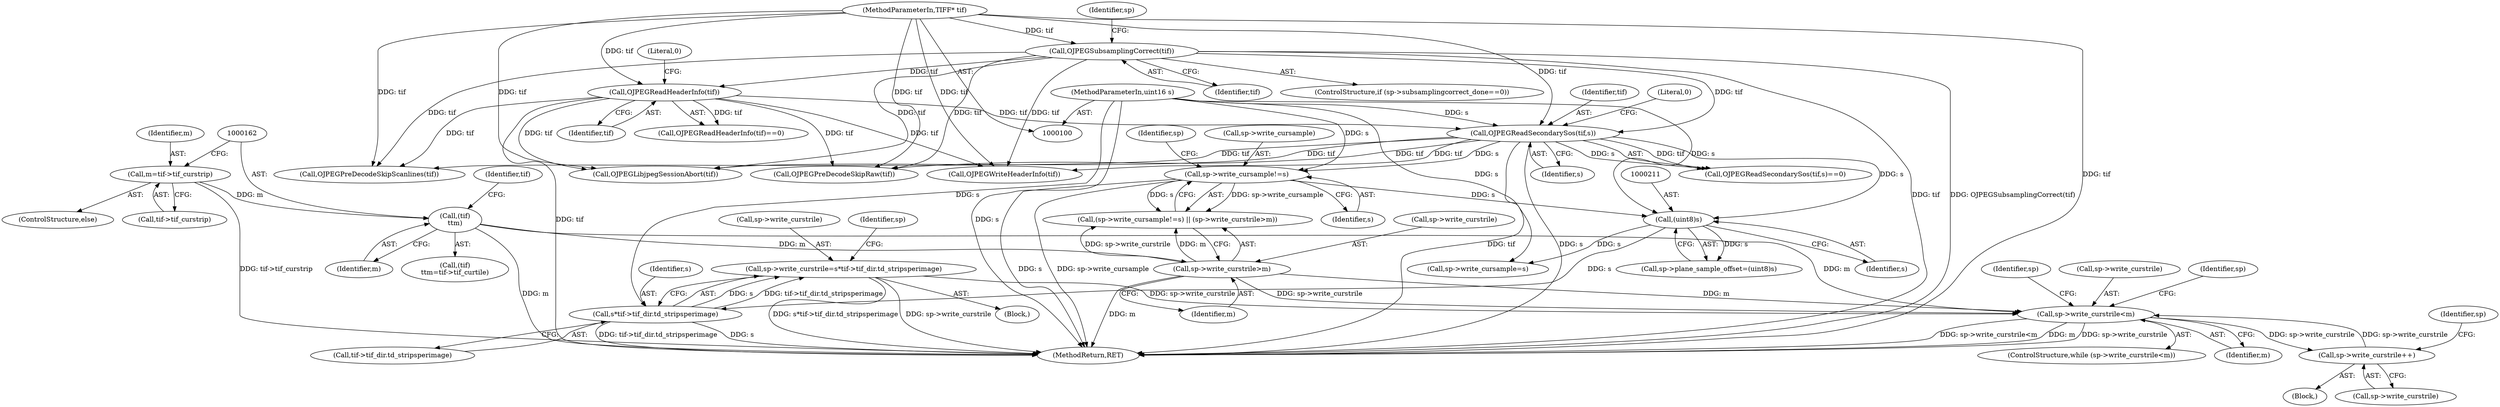 digraph "0_libtiff_43bc256d8ae44b92d2734a3c5bc73957a4d7c1ec_0@API" {
"1000319" [label="(Call,sp->write_curstrile<m)"];
"1000348" [label="(Call,sp->write_curstrile++)"];
"1000319" [label="(Call,sp->write_curstrile<m)"];
"1000218" [label="(Call,sp->write_curstrile=s*tif->tif_dir.td_stripsperimage)"];
"1000222" [label="(Call,s*tif->tif_dir.td_stripsperimage)"];
"1000102" [label="(MethodParameterIn,uint16 s)"];
"1000210" [label="(Call,(uint8)s)"];
"1000175" [label="(Call,sp->write_cursample!=s)"];
"1000148" [label="(Call,OJPEGReadSecondarySos(tif,s))"];
"1000130" [label="(Call,OJPEGReadHeaderInfo(tif))"];
"1000119" [label="(Call,OJPEGSubsamplingCorrect(tif))"];
"1000101" [label="(MethodParameterIn,TIFF* tif)"];
"1000180" [label="(Call,sp->write_curstrile>m)"];
"1000161" [label="(Call,(tif)\n\t\tm)"];
"1000155" [label="(Call,m=tif->tif_curstrip)"];
"1000223" [label="(Identifier,s)"];
"1000328" [label="(Identifier,sp)"];
"1000319" [label="(Call,sp->write_curstrile<m)"];
"1000212" [label="(Identifier,s)"];
"1000163" [label="(Identifier,m)"];
"1000224" [label="(Call,tif->tif_dir.td_stripsperimage)"];
"1000119" [label="(Call,OJPEGSubsamplingCorrect(tif))"];
"1000218" [label="(Call,sp->write_curstrile=s*tif->tif_dir.td_stripsperimage)"];
"1000155" [label="(Call,m=tif->tif_curstrip)"];
"1000321" [label="(Identifier,sp)"];
"1000323" [label="(Identifier,m)"];
"1000324" [label="(Block,)"];
"1000213" [label="(Call,sp->write_cursample=s)"];
"1000161" [label="(Call,(tif)\n\t\tm)"];
"1000120" [label="(Identifier,tif)"];
"1000132" [label="(Literal,0)"];
"1000318" [label="(ControlStructure,while (sp->write_curstrile<m))"];
"1000313" [label="(Call,OJPEGWriteHeaderInfo(tif))"];
"1000182" [label="(Identifier,sp)"];
"1000113" [label="(ControlStructure,if (sp->subsamplingcorrect_done==0))"];
"1000131" [label="(Identifier,tif)"];
"1000349" [label="(Call,sp->write_curstrile)"];
"1000149" [label="(Identifier,tif)"];
"1000206" [label="(Call,sp->plane_sample_offset=(uint8)s)"];
"1000130" [label="(Call,OJPEGReadHeaderInfo(tif))"];
"1000233" [label="(Identifier,sp)"];
"1000205" [label="(Block,)"];
"1000151" [label="(Literal,0)"];
"1000157" [label="(Call,tif->tif_curstrip)"];
"1000192" [label="(Call,OJPEGLibjpegSessionAbort(tif))"];
"1000179" [label="(Identifier,s)"];
"1000181" [label="(Call,sp->write_curstrile)"];
"1000124" [label="(Identifier,sp)"];
"1000174" [label="(Call,(sp->write_cursample!=s) || (sp->write_curstrile>m))"];
"1000160" [label="(Call,(tif)\n\t\tm=tif->tif_curtile)"];
"1000154" [label="(ControlStructure,else)"];
"1000150" [label="(Identifier,s)"];
"1000184" [label="(Identifier,m)"];
"1000147" [label="(Call,OJPEGReadSecondarySos(tif,s)==0)"];
"1000180" [label="(Call,sp->write_curstrile>m)"];
"1000101" [label="(MethodParameterIn,TIFF* tif)"];
"1000156" [label="(Identifier,m)"];
"1000334" [label="(Call,OJPEGPreDecodeSkipRaw(tif))"];
"1000219" [label="(Call,sp->write_curstrile)"];
"1000176" [label="(Call,sp->write_cursample)"];
"1000320" [label="(Call,sp->write_curstrile)"];
"1000148" [label="(Call,OJPEGReadSecondarySos(tif,s))"];
"1000343" [label="(Call,OJPEGPreDecodeSkipScanlines(tif))"];
"1000165" [label="(Identifier,tif)"];
"1000359" [label="(MethodReturn,RET)"];
"1000102" [label="(MethodParameterIn,uint16 s)"];
"1000175" [label="(Call,sp->write_cursample!=s)"];
"1000210" [label="(Call,(uint8)s)"];
"1000129" [label="(Call,OJPEGReadHeaderInfo(tif)==0)"];
"1000348" [label="(Call,sp->write_curstrile++)"];
"1000354" [label="(Identifier,sp)"];
"1000222" [label="(Call,s*tif->tif_dir.td_stripsperimage)"];
"1000319" -> "1000318"  [label="AST: "];
"1000319" -> "1000323"  [label="CFG: "];
"1000320" -> "1000319"  [label="AST: "];
"1000323" -> "1000319"  [label="AST: "];
"1000328" -> "1000319"  [label="CFG: "];
"1000354" -> "1000319"  [label="CFG: "];
"1000319" -> "1000359"  [label="DDG: sp->write_curstrile<m"];
"1000319" -> "1000359"  [label="DDG: m"];
"1000319" -> "1000359"  [label="DDG: sp->write_curstrile"];
"1000348" -> "1000319"  [label="DDG: sp->write_curstrile"];
"1000218" -> "1000319"  [label="DDG: sp->write_curstrile"];
"1000180" -> "1000319"  [label="DDG: sp->write_curstrile"];
"1000180" -> "1000319"  [label="DDG: m"];
"1000161" -> "1000319"  [label="DDG: m"];
"1000319" -> "1000348"  [label="DDG: sp->write_curstrile"];
"1000348" -> "1000324"  [label="AST: "];
"1000348" -> "1000349"  [label="CFG: "];
"1000349" -> "1000348"  [label="AST: "];
"1000321" -> "1000348"  [label="CFG: "];
"1000218" -> "1000205"  [label="AST: "];
"1000218" -> "1000222"  [label="CFG: "];
"1000219" -> "1000218"  [label="AST: "];
"1000222" -> "1000218"  [label="AST: "];
"1000233" -> "1000218"  [label="CFG: "];
"1000218" -> "1000359"  [label="DDG: sp->write_curstrile"];
"1000218" -> "1000359"  [label="DDG: s*tif->tif_dir.td_stripsperimage"];
"1000222" -> "1000218"  [label="DDG: s"];
"1000222" -> "1000218"  [label="DDG: tif->tif_dir.td_stripsperimage"];
"1000222" -> "1000224"  [label="CFG: "];
"1000223" -> "1000222"  [label="AST: "];
"1000224" -> "1000222"  [label="AST: "];
"1000222" -> "1000359"  [label="DDG: s"];
"1000222" -> "1000359"  [label="DDG: tif->tif_dir.td_stripsperimage"];
"1000102" -> "1000222"  [label="DDG: s"];
"1000210" -> "1000222"  [label="DDG: s"];
"1000102" -> "1000100"  [label="AST: "];
"1000102" -> "1000359"  [label="DDG: s"];
"1000102" -> "1000148"  [label="DDG: s"];
"1000102" -> "1000175"  [label="DDG: s"];
"1000102" -> "1000210"  [label="DDG: s"];
"1000102" -> "1000213"  [label="DDG: s"];
"1000210" -> "1000206"  [label="AST: "];
"1000210" -> "1000212"  [label="CFG: "];
"1000211" -> "1000210"  [label="AST: "];
"1000212" -> "1000210"  [label="AST: "];
"1000206" -> "1000210"  [label="CFG: "];
"1000210" -> "1000206"  [label="DDG: s"];
"1000175" -> "1000210"  [label="DDG: s"];
"1000148" -> "1000210"  [label="DDG: s"];
"1000210" -> "1000213"  [label="DDG: s"];
"1000175" -> "1000174"  [label="AST: "];
"1000175" -> "1000179"  [label="CFG: "];
"1000176" -> "1000175"  [label="AST: "];
"1000179" -> "1000175"  [label="AST: "];
"1000182" -> "1000175"  [label="CFG: "];
"1000174" -> "1000175"  [label="CFG: "];
"1000175" -> "1000359"  [label="DDG: s"];
"1000175" -> "1000359"  [label="DDG: sp->write_cursample"];
"1000175" -> "1000174"  [label="DDG: sp->write_cursample"];
"1000175" -> "1000174"  [label="DDG: s"];
"1000148" -> "1000175"  [label="DDG: s"];
"1000148" -> "1000147"  [label="AST: "];
"1000148" -> "1000150"  [label="CFG: "];
"1000149" -> "1000148"  [label="AST: "];
"1000150" -> "1000148"  [label="AST: "];
"1000151" -> "1000148"  [label="CFG: "];
"1000148" -> "1000359"  [label="DDG: tif"];
"1000148" -> "1000359"  [label="DDG: s"];
"1000148" -> "1000147"  [label="DDG: tif"];
"1000148" -> "1000147"  [label="DDG: s"];
"1000130" -> "1000148"  [label="DDG: tif"];
"1000119" -> "1000148"  [label="DDG: tif"];
"1000101" -> "1000148"  [label="DDG: tif"];
"1000148" -> "1000192"  [label="DDG: tif"];
"1000148" -> "1000313"  [label="DDG: tif"];
"1000148" -> "1000334"  [label="DDG: tif"];
"1000148" -> "1000343"  [label="DDG: tif"];
"1000130" -> "1000129"  [label="AST: "];
"1000130" -> "1000131"  [label="CFG: "];
"1000131" -> "1000130"  [label="AST: "];
"1000132" -> "1000130"  [label="CFG: "];
"1000130" -> "1000359"  [label="DDG: tif"];
"1000130" -> "1000129"  [label="DDG: tif"];
"1000119" -> "1000130"  [label="DDG: tif"];
"1000101" -> "1000130"  [label="DDG: tif"];
"1000130" -> "1000192"  [label="DDG: tif"];
"1000130" -> "1000313"  [label="DDG: tif"];
"1000130" -> "1000334"  [label="DDG: tif"];
"1000130" -> "1000343"  [label="DDG: tif"];
"1000119" -> "1000113"  [label="AST: "];
"1000119" -> "1000120"  [label="CFG: "];
"1000120" -> "1000119"  [label="AST: "];
"1000124" -> "1000119"  [label="CFG: "];
"1000119" -> "1000359"  [label="DDG: tif"];
"1000119" -> "1000359"  [label="DDG: OJPEGSubsamplingCorrect(tif)"];
"1000101" -> "1000119"  [label="DDG: tif"];
"1000119" -> "1000192"  [label="DDG: tif"];
"1000119" -> "1000313"  [label="DDG: tif"];
"1000119" -> "1000334"  [label="DDG: tif"];
"1000119" -> "1000343"  [label="DDG: tif"];
"1000101" -> "1000100"  [label="AST: "];
"1000101" -> "1000359"  [label="DDG: tif"];
"1000101" -> "1000192"  [label="DDG: tif"];
"1000101" -> "1000313"  [label="DDG: tif"];
"1000101" -> "1000334"  [label="DDG: tif"];
"1000101" -> "1000343"  [label="DDG: tif"];
"1000180" -> "1000174"  [label="AST: "];
"1000180" -> "1000184"  [label="CFG: "];
"1000181" -> "1000180"  [label="AST: "];
"1000184" -> "1000180"  [label="AST: "];
"1000174" -> "1000180"  [label="CFG: "];
"1000180" -> "1000359"  [label="DDG: m"];
"1000180" -> "1000174"  [label="DDG: sp->write_curstrile"];
"1000180" -> "1000174"  [label="DDG: m"];
"1000161" -> "1000180"  [label="DDG: m"];
"1000161" -> "1000160"  [label="AST: "];
"1000161" -> "1000163"  [label="CFG: "];
"1000162" -> "1000161"  [label="AST: "];
"1000163" -> "1000161"  [label="AST: "];
"1000165" -> "1000161"  [label="CFG: "];
"1000161" -> "1000359"  [label="DDG: m"];
"1000155" -> "1000161"  [label="DDG: m"];
"1000155" -> "1000154"  [label="AST: "];
"1000155" -> "1000157"  [label="CFG: "];
"1000156" -> "1000155"  [label="AST: "];
"1000157" -> "1000155"  [label="AST: "];
"1000162" -> "1000155"  [label="CFG: "];
"1000155" -> "1000359"  [label="DDG: tif->tif_curstrip"];
}
